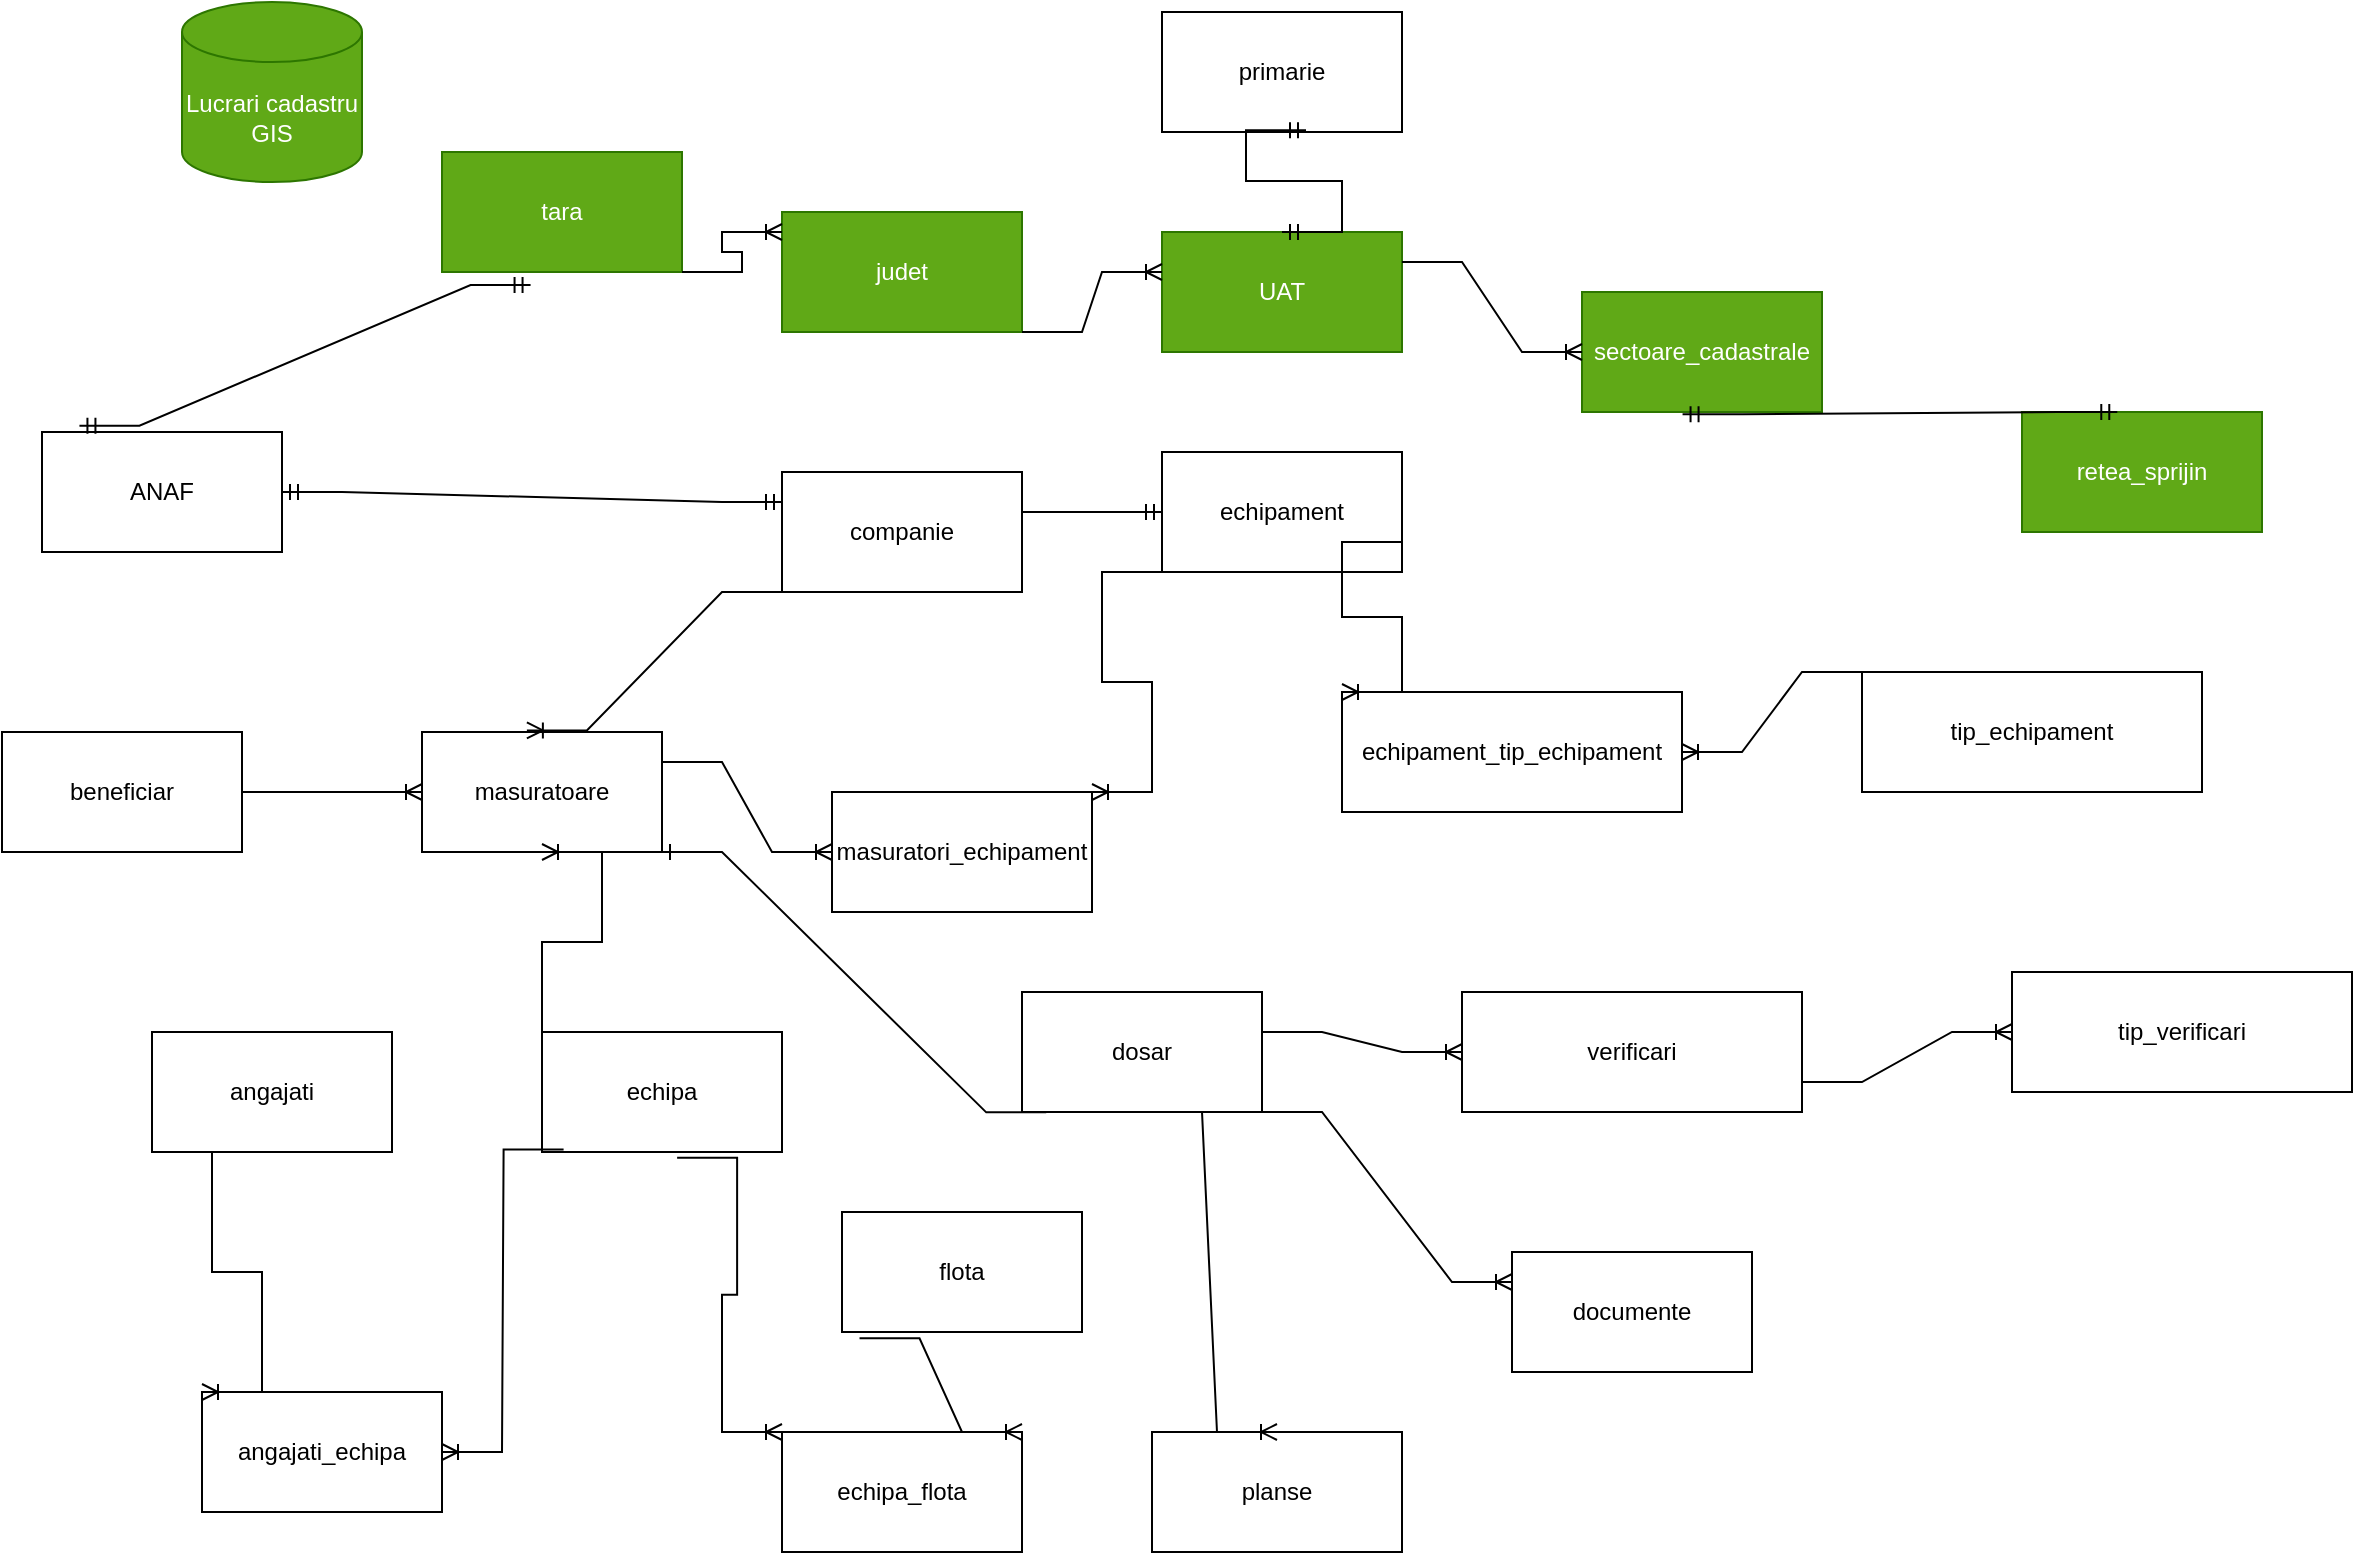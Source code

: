 <mxfile version="22.0.8" type="github" pages="2">
  <diagram name="Page-1" id="1NdPhYnojbXSQFUqDI4X">
    <mxGraphModel dx="2402" dy="846" grid="1" gridSize="10" guides="1" tooltips="1" connect="1" arrows="1" fold="1" page="1" pageScale="1" pageWidth="850" pageHeight="1100" math="0" shadow="0">
      <root>
        <mxCell id="0" />
        <mxCell id="1" parent="0" />
        <mxCell id="Xo6_dHoNOGjja1znMz9w-1" value="Lucrari cadastru&lt;br&gt;GIS" style="shape=cylinder3;whiteSpace=wrap;html=1;boundedLbl=1;backgroundOutline=1;size=15;fillColor=#60a917;strokeColor=#2D7600;fontColor=#ffffff;" vertex="1" parent="1">
          <mxGeometry x="10" y="125" width="90" height="90" as="geometry" />
        </mxCell>
        <mxCell id="Xo6_dHoNOGjja1znMz9w-2" value="sectoare_cadastrale" style="rounded=0;whiteSpace=wrap;html=1;fillColor=#60a917;strokeColor=#2D7600;fontColor=#ffffff;" vertex="1" parent="1">
          <mxGeometry x="710" y="270" width="120" height="60" as="geometry" />
        </mxCell>
        <mxCell id="Xo6_dHoNOGjja1znMz9w-3" value="retea_sprijin" style="rounded=0;whiteSpace=wrap;html=1;fillColor=#60a917;fontColor=#ffffff;strokeColor=#2D7600;" vertex="1" parent="1">
          <mxGeometry x="930" y="330" width="120" height="60" as="geometry" />
        </mxCell>
        <mxCell id="Xo6_dHoNOGjja1znMz9w-4" value="echipa" style="rounded=0;whiteSpace=wrap;html=1;" vertex="1" parent="1">
          <mxGeometry x="190" y="640" width="120" height="60" as="geometry" />
        </mxCell>
        <mxCell id="Xo6_dHoNOGjja1znMz9w-7" value="echipament" style="rounded=0;whiteSpace=wrap;html=1;" vertex="1" parent="1">
          <mxGeometry x="500" y="350" width="120" height="60" as="geometry" />
        </mxCell>
        <mxCell id="Xo6_dHoNOGjja1znMz9w-9" value="flota" style="rounded=0;whiteSpace=wrap;html=1;" vertex="1" parent="1">
          <mxGeometry x="340" y="730" width="120" height="60" as="geometry" />
        </mxCell>
        <mxCell id="Xo6_dHoNOGjja1znMz9w-10" value="documente" style="rounded=0;whiteSpace=wrap;html=1;" vertex="1" parent="1">
          <mxGeometry x="675" y="750" width="120" height="60" as="geometry" />
        </mxCell>
        <mxCell id="Xo6_dHoNOGjja1znMz9w-11" value="masuratoare" style="rounded=0;whiteSpace=wrap;html=1;" vertex="1" parent="1">
          <mxGeometry x="130" y="490" width="120" height="60" as="geometry" />
        </mxCell>
        <mxCell id="Xo6_dHoNOGjja1znMz9w-13" value="primarie" style="rounded=0;whiteSpace=wrap;html=1;" vertex="1" parent="1">
          <mxGeometry x="500" y="130" width="120" height="60" as="geometry" />
        </mxCell>
        <mxCell id="Xo6_dHoNOGjja1znMz9w-15" value="dosar" style="rounded=0;whiteSpace=wrap;html=1;" vertex="1" parent="1">
          <mxGeometry x="430" y="620" width="120" height="60" as="geometry" />
        </mxCell>
        <mxCell id="Xo6_dHoNOGjja1znMz9w-16" value="angajati" style="rounded=0;whiteSpace=wrap;html=1;" vertex="1" parent="1">
          <mxGeometry x="-5" y="640" width="120" height="60" as="geometry" />
        </mxCell>
        <mxCell id="Xo6_dHoNOGjja1znMz9w-17" value="planse" style="rounded=0;whiteSpace=wrap;html=1;" vertex="1" parent="1">
          <mxGeometry x="495" y="840" width="125" height="60" as="geometry" />
        </mxCell>
        <mxCell id="Xo6_dHoNOGjja1znMz9w-21" value="UAT" style="rounded=0;whiteSpace=wrap;html=1;fillColor=#60a917;fontColor=#ffffff;strokeColor=#2D7600;" vertex="1" parent="1">
          <mxGeometry x="500" y="240" width="120" height="60" as="geometry" />
        </mxCell>
        <mxCell id="Xo6_dHoNOGjja1znMz9w-23" value="judet" style="rounded=0;whiteSpace=wrap;html=1;fillColor=#60a917;fontColor=#ffffff;strokeColor=#2D7600;" vertex="1" parent="1">
          <mxGeometry x="310" y="230" width="120" height="60" as="geometry" />
        </mxCell>
        <mxCell id="Xo6_dHoNOGjja1znMz9w-27" value="tara" style="rounded=0;whiteSpace=wrap;html=1;fillColor=#60a917;fontColor=#ffffff;strokeColor=#2D7600;" vertex="1" parent="1">
          <mxGeometry x="140" y="200" width="120" height="60" as="geometry" />
        </mxCell>
        <mxCell id="Xo6_dHoNOGjja1znMz9w-31" value="" style="edgeStyle=entityRelationEdgeStyle;fontSize=12;html=1;endArrow=ERoneToMany;rounded=0;exitX=1;exitY=1;exitDx=0;exitDy=0;" edge="1" parent="1" source="Xo6_dHoNOGjja1znMz9w-27">
          <mxGeometry width="100" height="100" relative="1" as="geometry">
            <mxPoint x="210" y="340" as="sourcePoint" />
            <mxPoint x="310" y="240" as="targetPoint" />
            <Array as="points">
              <mxPoint x="120" y="120" />
            </Array>
          </mxGeometry>
        </mxCell>
        <mxCell id="Xo6_dHoNOGjja1znMz9w-34" value="" style="edgeStyle=entityRelationEdgeStyle;fontSize=12;html=1;endArrow=ERoneToMany;rounded=0;exitX=1;exitY=1;exitDx=0;exitDy=0;" edge="1" parent="1" source="Xo6_dHoNOGjja1znMz9w-23">
          <mxGeometry width="100" height="100" relative="1" as="geometry">
            <mxPoint x="400" y="360" as="sourcePoint" />
            <mxPoint x="500" y="260" as="targetPoint" />
            <Array as="points">
              <mxPoint x="480" y="200" />
            </Array>
          </mxGeometry>
        </mxCell>
        <mxCell id="Xo6_dHoNOGjja1znMz9w-35" value="" style="edgeStyle=entityRelationEdgeStyle;fontSize=12;html=1;endArrow=ERoneToMany;rounded=0;exitX=1;exitY=0.25;exitDx=0;exitDy=0;" edge="1" parent="1" source="Xo6_dHoNOGjja1znMz9w-21">
          <mxGeometry width="100" height="100" relative="1" as="geometry">
            <mxPoint x="610" y="400" as="sourcePoint" />
            <mxPoint x="710" y="300" as="targetPoint" />
            <Array as="points">
              <mxPoint x="870" y="280" />
              <mxPoint x="870" y="270" />
            </Array>
          </mxGeometry>
        </mxCell>
        <mxCell id="Xo6_dHoNOGjja1znMz9w-40" value="companie" style="rounded=0;whiteSpace=wrap;html=1;" vertex="1" parent="1">
          <mxGeometry x="310" y="360" width="120" height="60" as="geometry" />
        </mxCell>
        <mxCell id="Xo6_dHoNOGjja1znMz9w-45" value="ANAF" style="rounded=0;whiteSpace=wrap;html=1;" vertex="1" parent="1">
          <mxGeometry x="-60" y="340" width="120" height="60" as="geometry" />
        </mxCell>
        <mxCell id="Xo6_dHoNOGjja1znMz9w-49" value="" style="edgeStyle=entityRelationEdgeStyle;fontSize=12;html=1;endArrow=ERmandOne;rounded=0;entryX=0;entryY=0.5;entryDx=0;entryDy=0;" edge="1" parent="1" target="Xo6_dHoNOGjja1znMz9w-7">
          <mxGeometry width="100" height="100" relative="1" as="geometry">
            <mxPoint x="430" y="380" as="sourcePoint" />
            <mxPoint x="320" y="389.5" as="targetPoint" />
            <Array as="points">
              <mxPoint x="480" y="380" />
              <mxPoint x="470" y="390" />
            </Array>
          </mxGeometry>
        </mxCell>
        <mxCell id="Xo6_dHoNOGjja1znMz9w-52" value="" style="edgeStyle=entityRelationEdgeStyle;fontSize=12;html=1;endArrow=ERoneToMany;rounded=0;entryX=0.437;entryY=-0.013;entryDx=0;entryDy=0;entryPerimeter=0;exitX=0;exitY=1;exitDx=0;exitDy=0;" edge="1" parent="1" source="Xo6_dHoNOGjja1znMz9w-40" target="Xo6_dHoNOGjja1znMz9w-11">
          <mxGeometry width="100" height="100" relative="1" as="geometry">
            <mxPoint x="370" y="450" as="sourcePoint" />
            <mxPoint x="470" y="350" as="targetPoint" />
          </mxGeometry>
        </mxCell>
        <mxCell id="Xo6_dHoNOGjja1znMz9w-53" value="masuratori_echipament" style="rounded=0;whiteSpace=wrap;html=1;" vertex="1" parent="1">
          <mxGeometry x="335" y="520" width="130" height="60" as="geometry" />
        </mxCell>
        <mxCell id="Xo6_dHoNOGjja1znMz9w-55" value="" style="edgeStyle=entityRelationEdgeStyle;fontSize=12;html=1;endArrow=ERoneToMany;rounded=0;entryX=0;entryY=0.5;entryDx=0;entryDy=0;exitX=1;exitY=0.25;exitDx=0;exitDy=0;" edge="1" parent="1" source="Xo6_dHoNOGjja1znMz9w-11" target="Xo6_dHoNOGjja1znMz9w-53">
          <mxGeometry width="100" height="100" relative="1" as="geometry">
            <mxPoint x="370" y="450" as="sourcePoint" />
            <mxPoint x="470" y="350" as="targetPoint" />
          </mxGeometry>
        </mxCell>
        <mxCell id="Xo6_dHoNOGjja1znMz9w-56" value="" style="edgeStyle=entityRelationEdgeStyle;fontSize=12;html=1;endArrow=ERoneToMany;rounded=0;entryX=1;entryY=0;entryDx=0;entryDy=0;exitX=0;exitY=1;exitDx=0;exitDy=0;" edge="1" parent="1" source="Xo6_dHoNOGjja1znMz9w-7" target="Xo6_dHoNOGjja1znMz9w-53">
          <mxGeometry width="100" height="100" relative="1" as="geometry">
            <mxPoint x="370" y="450" as="sourcePoint" />
            <mxPoint x="470" y="350" as="targetPoint" />
            <Array as="points">
              <mxPoint x="440" y="480" />
              <mxPoint x="440" y="480" />
            </Array>
          </mxGeometry>
        </mxCell>
        <mxCell id="Xo6_dHoNOGjja1znMz9w-58" value="angajati_echipa" style="rounded=0;whiteSpace=wrap;html=1;" vertex="1" parent="1">
          <mxGeometry x="20" y="820" width="120" height="60" as="geometry" />
        </mxCell>
        <mxCell id="Xo6_dHoNOGjja1znMz9w-62" value="" style="edgeStyle=entityRelationEdgeStyle;fontSize=12;html=1;endArrow=ERoneToMany;rounded=0;entryX=0.5;entryY=1;entryDx=0;entryDy=0;exitX=0.25;exitY=0;exitDx=0;exitDy=0;" edge="1" parent="1" source="Xo6_dHoNOGjja1znMz9w-4" target="Xo6_dHoNOGjja1znMz9w-11">
          <mxGeometry width="100" height="100" relative="1" as="geometry">
            <mxPoint x="370" y="790" as="sourcePoint" />
            <mxPoint x="470" y="690" as="targetPoint" />
          </mxGeometry>
        </mxCell>
        <mxCell id="Xo6_dHoNOGjja1znMz9w-64" value="" style="edgeStyle=entityRelationEdgeStyle;fontSize=12;html=1;endArrow=ERoneToMany;rounded=0;exitX=0.5;exitY=1;exitDx=0;exitDy=0;entryX=0;entryY=0;entryDx=0;entryDy=0;" edge="1" parent="1" source="Xo6_dHoNOGjja1znMz9w-16" target="Xo6_dHoNOGjja1znMz9w-58">
          <mxGeometry width="100" height="100" relative="1" as="geometry">
            <mxPoint x="370" y="790" as="sourcePoint" />
            <mxPoint x="120" y="790" as="targetPoint" />
          </mxGeometry>
        </mxCell>
        <mxCell id="Xo6_dHoNOGjja1znMz9w-66" value="" style="edgeStyle=entityRelationEdgeStyle;fontSize=12;html=1;endArrow=ERoneToMany;rounded=0;exitX=0.09;exitY=0.98;exitDx=0;exitDy=0;exitPerimeter=0;entryX=1;entryY=0.5;entryDx=0;entryDy=0;" edge="1" parent="1" source="Xo6_dHoNOGjja1znMz9w-4" target="Xo6_dHoNOGjja1znMz9w-58">
          <mxGeometry width="100" height="100" relative="1" as="geometry">
            <mxPoint x="370" y="790" as="sourcePoint" />
            <mxPoint x="470" y="690" as="targetPoint" />
            <Array as="points">
              <mxPoint x="210" y="759" />
            </Array>
          </mxGeometry>
        </mxCell>
        <mxCell id="Xo6_dHoNOGjja1znMz9w-67" value="echipa_flota" style="rounded=0;whiteSpace=wrap;html=1;" vertex="1" parent="1">
          <mxGeometry x="310" y="840" width="120" height="60" as="geometry" />
        </mxCell>
        <mxCell id="Xo6_dHoNOGjja1znMz9w-69" value="" style="edgeStyle=entityRelationEdgeStyle;fontSize=12;html=1;endArrow=ERoneToMany;rounded=0;entryX=0;entryY=0;entryDx=0;entryDy=0;exitX=0.563;exitY=1.047;exitDx=0;exitDy=0;exitPerimeter=0;" edge="1" parent="1" source="Xo6_dHoNOGjja1znMz9w-4" target="Xo6_dHoNOGjja1znMz9w-67">
          <mxGeometry width="100" height="100" relative="1" as="geometry">
            <mxPoint x="370" y="790" as="sourcePoint" />
            <mxPoint x="470" y="690" as="targetPoint" />
          </mxGeometry>
        </mxCell>
        <mxCell id="Xo6_dHoNOGjja1znMz9w-70" value="" style="edgeStyle=entityRelationEdgeStyle;fontSize=12;html=1;endArrow=ERoneToMany;rounded=0;entryX=1;entryY=0;entryDx=0;entryDy=0;exitX=0.073;exitY=1.053;exitDx=0;exitDy=0;exitPerimeter=0;" edge="1" parent="1" source="Xo6_dHoNOGjja1znMz9w-9" target="Xo6_dHoNOGjja1znMz9w-67">
          <mxGeometry width="100" height="100" relative="1" as="geometry">
            <mxPoint x="370" y="790" as="sourcePoint" />
            <mxPoint x="470" y="690" as="targetPoint" />
          </mxGeometry>
        </mxCell>
        <mxCell id="Xo6_dHoNOGjja1znMz9w-71" value="" style="edgeStyle=entityRelationEdgeStyle;fontSize=12;html=1;endArrow=ERmandOne;startArrow=ERmandOne;rounded=0;entryX=0.419;entryY=1.019;entryDx=0;entryDy=0;entryPerimeter=0;exitX=0.397;exitY=0.001;exitDx=0;exitDy=0;exitPerimeter=0;" edge="1" parent="1" source="Xo6_dHoNOGjja1znMz9w-3" target="Xo6_dHoNOGjja1znMz9w-2">
          <mxGeometry width="100" height="100" relative="1" as="geometry">
            <mxPoint x="370" y="560" as="sourcePoint" />
            <mxPoint x="470" y="460" as="targetPoint" />
          </mxGeometry>
        </mxCell>
        <mxCell id="Xo6_dHoNOGjja1znMz9w-72" value="" style="edgeStyle=entityRelationEdgeStyle;fontSize=12;html=1;endArrow=ERmandOne;startArrow=ERmandOne;rounded=0;entryX=0.369;entryY=1.108;entryDx=0;entryDy=0;entryPerimeter=0;exitX=0.156;exitY=-0.052;exitDx=0;exitDy=0;exitPerimeter=0;" edge="1" parent="1" source="Xo6_dHoNOGjja1znMz9w-45" target="Xo6_dHoNOGjja1znMz9w-27">
          <mxGeometry width="100" height="100" relative="1" as="geometry">
            <mxPoint x="370" y="560" as="sourcePoint" />
            <mxPoint x="470" y="460" as="targetPoint" />
          </mxGeometry>
        </mxCell>
        <mxCell id="Xo6_dHoNOGjja1znMz9w-104" value="" style="edgeStyle=entityRelationEdgeStyle;fontSize=12;html=1;endArrow=ERmandOne;startArrow=ERmandOne;rounded=0;entryX=0.6;entryY=0.985;entryDx=0;entryDy=0;entryPerimeter=0;exitX=0.5;exitY=0;exitDx=0;exitDy=0;" edge="1" parent="1" source="Xo6_dHoNOGjja1znMz9w-21" target="Xo6_dHoNOGjja1znMz9w-13">
          <mxGeometry width="100" height="100" relative="1" as="geometry">
            <mxPoint x="410" y="370" as="sourcePoint" />
            <mxPoint x="510" y="270" as="targetPoint" />
          </mxGeometry>
        </mxCell>
        <mxCell id="DS5xvblMA2E8K1Jw77lr-32" value="beneficiar" style="rounded=0;whiteSpace=wrap;html=1;" vertex="1" parent="1">
          <mxGeometry x="-80" y="490" width="120" height="60" as="geometry" />
        </mxCell>
        <mxCell id="DS5xvblMA2E8K1Jw77lr-33" value="" style="edgeStyle=entityRelationEdgeStyle;fontSize=12;html=1;endArrow=ERoneToMany;rounded=0;exitX=1;exitY=0.5;exitDx=0;exitDy=0;entryX=0;entryY=0.5;entryDx=0;entryDy=0;" edge="1" parent="1" source="DS5xvblMA2E8K1Jw77lr-32" target="Xo6_dHoNOGjja1znMz9w-11">
          <mxGeometry width="100" height="100" relative="1" as="geometry">
            <mxPoint x="410" y="710" as="sourcePoint" />
            <mxPoint x="510" y="610" as="targetPoint" />
          </mxGeometry>
        </mxCell>
        <mxCell id="DS5xvblMA2E8K1Jw77lr-34" value="echipament_tip_echipament" style="rounded=0;whiteSpace=wrap;html=1;" vertex="1" parent="1">
          <mxGeometry x="590" y="470" width="170" height="60" as="geometry" />
        </mxCell>
        <mxCell id="DS5xvblMA2E8K1Jw77lr-35" value="tip_echipament" style="rounded=0;whiteSpace=wrap;html=1;" vertex="1" parent="1">
          <mxGeometry x="850" y="460" width="170" height="60" as="geometry" />
        </mxCell>
        <mxCell id="DS5xvblMA2E8K1Jw77lr-39" value="" style="edgeStyle=entityRelationEdgeStyle;fontSize=12;html=1;endArrow=ERoneToMany;rounded=0;entryX=0;entryY=0;entryDx=0;entryDy=0;exitX=1;exitY=0.75;exitDx=0;exitDy=0;" edge="1" parent="1" source="Xo6_dHoNOGjja1znMz9w-7" target="DS5xvblMA2E8K1Jw77lr-34">
          <mxGeometry width="100" height="100" relative="1" as="geometry">
            <mxPoint x="410" y="460" as="sourcePoint" />
            <mxPoint x="510" y="360" as="targetPoint" />
          </mxGeometry>
        </mxCell>
        <mxCell id="DS5xvblMA2E8K1Jw77lr-40" value="" style="edgeStyle=entityRelationEdgeStyle;fontSize=12;html=1;endArrow=ERoneToMany;rounded=0;entryX=1;entryY=0.5;entryDx=0;entryDy=0;exitX=0;exitY=0;exitDx=0;exitDy=0;" edge="1" parent="1" source="DS5xvblMA2E8K1Jw77lr-35" target="DS5xvblMA2E8K1Jw77lr-34">
          <mxGeometry width="100" height="100" relative="1" as="geometry">
            <mxPoint x="410" y="460" as="sourcePoint" />
            <mxPoint x="510" y="360" as="targetPoint" />
          </mxGeometry>
        </mxCell>
        <mxCell id="DS5xvblMA2E8K1Jw77lr-43" value="verificari" style="rounded=0;whiteSpace=wrap;html=1;" vertex="1" parent="1">
          <mxGeometry x="650" y="620" width="170" height="60" as="geometry" />
        </mxCell>
        <mxCell id="DS5xvblMA2E8K1Jw77lr-45" value="" style="edgeStyle=entityRelationEdgeStyle;fontSize=12;html=1;endArrow=ERmandOne;startArrow=ERmandOne;rounded=0;exitX=1;exitY=0.5;exitDx=0;exitDy=0;entryX=0;entryY=0.25;entryDx=0;entryDy=0;" edge="1" parent="1" source="Xo6_dHoNOGjja1znMz9w-45" target="Xo6_dHoNOGjja1znMz9w-40">
          <mxGeometry width="100" height="100" relative="1" as="geometry">
            <mxPoint x="410" y="310" as="sourcePoint" />
            <mxPoint x="510" y="210" as="targetPoint" />
          </mxGeometry>
        </mxCell>
        <mxCell id="DS5xvblMA2E8K1Jw77lr-46" value="" style="edgeStyle=entityRelationEdgeStyle;fontSize=12;html=1;endArrow=ERone;endFill=1;rounded=0;entryX=1;entryY=1;entryDx=0;entryDy=0;exitX=0.101;exitY=1.003;exitDx=0;exitDy=0;exitPerimeter=0;" edge="1" parent="1" source="Xo6_dHoNOGjja1znMz9w-15" target="Xo6_dHoNOGjja1znMz9w-11">
          <mxGeometry width="100" height="100" relative="1" as="geometry">
            <mxPoint x="410" y="820" as="sourcePoint" />
            <mxPoint x="510" y="720" as="targetPoint" />
          </mxGeometry>
        </mxCell>
        <mxCell id="DS5xvblMA2E8K1Jw77lr-47" value="tip_verificari" style="rounded=0;whiteSpace=wrap;html=1;" vertex="1" parent="1">
          <mxGeometry x="925" y="610" width="170" height="60" as="geometry" />
        </mxCell>
        <mxCell id="DS5xvblMA2E8K1Jw77lr-48" value="" style="edgeStyle=entityRelationEdgeStyle;fontSize=12;html=1;endArrow=ERoneToMany;rounded=0;entryX=0;entryY=0.5;entryDx=0;entryDy=0;" edge="1" parent="1" target="DS5xvblMA2E8K1Jw77lr-43">
          <mxGeometry width="100" height="100" relative="1" as="geometry">
            <mxPoint x="550" y="640" as="sourcePoint" />
            <mxPoint x="510" y="720" as="targetPoint" />
          </mxGeometry>
        </mxCell>
        <mxCell id="DS5xvblMA2E8K1Jw77lr-50" value="" style="edgeStyle=entityRelationEdgeStyle;fontSize=12;html=1;endArrow=ERoneToMany;rounded=0;entryX=0;entryY=0.5;entryDx=0;entryDy=0;exitX=1;exitY=0.75;exitDx=0;exitDy=0;" edge="1" parent="1" source="DS5xvblMA2E8K1Jw77lr-43" target="DS5xvblMA2E8K1Jw77lr-47">
          <mxGeometry width="100" height="100" relative="1" as="geometry">
            <mxPoint x="830" y="670" as="sourcePoint" />
            <mxPoint x="510" y="720" as="targetPoint" />
          </mxGeometry>
        </mxCell>
        <mxCell id="DS5xvblMA2E8K1Jw77lr-51" value="" style="edgeStyle=entityRelationEdgeStyle;fontSize=12;html=1;endArrow=ERoneToMany;rounded=0;exitX=1;exitY=1;exitDx=0;exitDy=0;entryX=0;entryY=0.25;entryDx=0;entryDy=0;" edge="1" parent="1" source="Xo6_dHoNOGjja1znMz9w-15" target="Xo6_dHoNOGjja1znMz9w-10">
          <mxGeometry width="100" height="100" relative="1" as="geometry">
            <mxPoint x="410" y="1080" as="sourcePoint" />
            <mxPoint x="510" y="980" as="targetPoint" />
            <Array as="points">
              <mxPoint x="520" y="680" />
            </Array>
          </mxGeometry>
        </mxCell>
        <mxCell id="DS5xvblMA2E8K1Jw77lr-52" value="" style="edgeStyle=entityRelationEdgeStyle;fontSize=12;html=1;endArrow=ERoneToMany;rounded=0;entryX=0.5;entryY=0;entryDx=0;entryDy=0;exitX=0.5;exitY=1;exitDx=0;exitDy=0;" edge="1" parent="1" source="Xo6_dHoNOGjja1znMz9w-15" target="Xo6_dHoNOGjja1znMz9w-17">
          <mxGeometry width="100" height="100" relative="1" as="geometry">
            <mxPoint x="410" y="820" as="sourcePoint" />
            <mxPoint x="510" y="720" as="targetPoint" />
          </mxGeometry>
        </mxCell>
      </root>
    </mxGraphModel>
  </diagram>
  <diagram name="Copy of Page-1" id="fwgtqsH3zWwKycMYhNr2">
    <mxGraphModel dx="1009" dy="550" grid="1" gridSize="10" guides="1" tooltips="1" connect="1" arrows="1" fold="1" page="1" pageScale="1" pageWidth="850" pageHeight="1100" math="0" shadow="0">
      <root>
        <mxCell id="dtH1eUsh7HivQAgph3Ek-0" />
        <mxCell id="dtH1eUsh7HivQAgph3Ek-1" parent="dtH1eUsh7HivQAgph3Ek-0" />
        <mxCell id="dtH1eUsh7HivQAgph3Ek-2" value="Lucrari cadastru&lt;br&gt;GIS" style="shape=cylinder3;whiteSpace=wrap;html=1;boundedLbl=1;backgroundOutline=1;size=15;fillColor=#60a917;strokeColor=#2D7600;fontColor=#ffffff;" vertex="1" parent="dtH1eUsh7HivQAgph3Ek-1">
          <mxGeometry x="10" y="125" width="90" height="90" as="geometry" />
        </mxCell>
        <mxCell id="dtH1eUsh7HivQAgph3Ek-3" value="sectoare_cadastrale" style="rounded=0;whiteSpace=wrap;html=1;fillColor=#60a917;strokeColor=#2D7600;fontColor=#ffffff;" vertex="1" parent="dtH1eUsh7HivQAgph3Ek-1">
          <mxGeometry x="710" y="280" width="120" height="60" as="geometry" />
        </mxCell>
        <mxCell id="dtH1eUsh7HivQAgph3Ek-4" value="retea_sprijin" style="rounded=0;whiteSpace=wrap;html=1;" vertex="1" parent="dtH1eUsh7HivQAgph3Ek-1">
          <mxGeometry x="670" y="420" width="120" height="60" as="geometry" />
        </mxCell>
        <mxCell id="dtH1eUsh7HivQAgph3Ek-5" value="echipa" style="rounded=0;whiteSpace=wrap;html=1;" vertex="1" parent="dtH1eUsh7HivQAgph3Ek-1">
          <mxGeometry x="220" y="700" width="120" height="60" as="geometry" />
        </mxCell>
        <mxCell id="dtH1eUsh7HivQAgph3Ek-6" value="angajati" style="rounded=0;whiteSpace=wrap;html=1;" vertex="1" parent="dtH1eUsh7HivQAgph3Ek-1">
          <mxGeometry x="310" y="1280" width="120" height="60" as="geometry" />
        </mxCell>
        <mxCell id="dtH1eUsh7HivQAgph3Ek-7" value="echipament" style="rounded=0;whiteSpace=wrap;html=1;" vertex="1" parent="dtH1eUsh7HivQAgph3Ek-1">
          <mxGeometry x="500" y="350" width="120" height="60" as="geometry" />
        </mxCell>
        <mxCell id="dtH1eUsh7HivQAgph3Ek-8" value="hardware" style="rounded=0;whiteSpace=wrap;html=1;" vertex="1" parent="dtH1eUsh7HivQAgph3Ek-1">
          <mxGeometry x="20" y="1240" width="120" height="60" as="geometry" />
        </mxCell>
        <mxCell id="dtH1eUsh7HivQAgph3Ek-9" value="flota" style="rounded=0;whiteSpace=wrap;html=1;" vertex="1" parent="dtH1eUsh7HivQAgph3Ek-1">
          <mxGeometry x="430" y="690" width="120" height="60" as="geometry" />
        </mxCell>
        <mxCell id="dtH1eUsh7HivQAgph3Ek-10" value="documente" style="rounded=0;whiteSpace=wrap;html=1;" vertex="1" parent="dtH1eUsh7HivQAgph3Ek-1">
          <mxGeometry x="430" y="1320" width="120" height="60" as="geometry" />
        </mxCell>
        <mxCell id="dtH1eUsh7HivQAgph3Ek-11" value="masuratoare" style="rounded=0;whiteSpace=wrap;html=1;" vertex="1" parent="dtH1eUsh7HivQAgph3Ek-1">
          <mxGeometry x="140" y="470" width="120" height="60" as="geometry" />
        </mxCell>
        <mxCell id="dtH1eUsh7HivQAgph3Ek-12" value="proprietar" style="rounded=0;whiteSpace=wrap;html=1;" vertex="1" parent="dtH1eUsh7HivQAgph3Ek-1">
          <mxGeometry x="340" y="1390" width="120" height="60" as="geometry" />
        </mxCell>
        <mxCell id="dtH1eUsh7HivQAgph3Ek-13" value="primarie" style="rounded=0;whiteSpace=wrap;html=1;" vertex="1" parent="dtH1eUsh7HivQAgph3Ek-1">
          <mxGeometry x="500" y="130" width="120" height="60" as="geometry" />
        </mxCell>
        <mxCell id="dtH1eUsh7HivQAgph3Ek-14" value="software" style="rounded=0;whiteSpace=wrap;html=1;" vertex="1" parent="dtH1eUsh7HivQAgph3Ek-1">
          <mxGeometry x="460" y="1220" width="120" height="60" as="geometry" />
        </mxCell>
        <mxCell id="dtH1eUsh7HivQAgph3Ek-15" value="dosar" style="rounded=0;whiteSpace=wrap;html=1;" vertex="1" parent="dtH1eUsh7HivQAgph3Ek-1">
          <mxGeometry x="50" y="1360" width="120" height="60" as="geometry" />
        </mxCell>
        <mxCell id="dtH1eUsh7HivQAgph3Ek-16" value="angajati" style="rounded=0;whiteSpace=wrap;html=1;" vertex="1" parent="dtH1eUsh7HivQAgph3Ek-1">
          <mxGeometry x="50" y="640" width="120" height="60" as="geometry" />
        </mxCell>
        <mxCell id="dtH1eUsh7HivQAgph3Ek-17" value="planse" style="rounded=0;whiteSpace=wrap;html=1;" vertex="1" parent="dtH1eUsh7HivQAgph3Ek-1">
          <mxGeometry x="170" y="1280" width="120" height="60" as="geometry" />
        </mxCell>
        <mxCell id="dtH1eUsh7HivQAgph3Ek-18" value="respingeri" style="rounded=0;whiteSpace=wrap;html=1;" vertex="1" parent="dtH1eUsh7HivQAgph3Ek-1">
          <mxGeometry x="590" y="1430" width="120" height="60" as="geometry" />
        </mxCell>
        <mxCell id="dtH1eUsh7HivQAgph3Ek-19" value="completari" style="rounded=0;whiteSpace=wrap;html=1;" vertex="1" parent="dtH1eUsh7HivQAgph3Ek-1">
          <mxGeometry x="600" y="1220" width="120" height="60" as="geometry" />
        </mxCell>
        <mxCell id="dtH1eUsh7HivQAgph3Ek-20" value="contestatii" style="rounded=0;whiteSpace=wrap;html=1;" vertex="1" parent="dtH1eUsh7HivQAgph3Ek-1">
          <mxGeometry x="600" y="1310" width="120" height="60" as="geometry" />
        </mxCell>
        <mxCell id="dtH1eUsh7HivQAgph3Ek-21" value="UAT" style="rounded=0;whiteSpace=wrap;html=1;fillColor=#60a917;fontColor=#ffffff;strokeColor=#2D7600;" vertex="1" parent="dtH1eUsh7HivQAgph3Ek-1">
          <mxGeometry x="500" y="240" width="120" height="60" as="geometry" />
        </mxCell>
        <mxCell id="dtH1eUsh7HivQAgph3Ek-22" value="judet" style="rounded=0;whiteSpace=wrap;html=1;fillColor=#60a917;fontColor=#ffffff;strokeColor=#2D7600;" vertex="1" parent="dtH1eUsh7HivQAgph3Ek-1">
          <mxGeometry x="310" y="230" width="120" height="60" as="geometry" />
        </mxCell>
        <mxCell id="dtH1eUsh7HivQAgph3Ek-23" value="tara" style="rounded=0;whiteSpace=wrap;html=1;fillColor=#60a917;fontColor=#ffffff;strokeColor=#2D7600;" vertex="1" parent="dtH1eUsh7HivQAgph3Ek-1">
          <mxGeometry x="140" y="200" width="120" height="60" as="geometry" />
        </mxCell>
        <mxCell id="dtH1eUsh7HivQAgph3Ek-24" value="" style="edgeStyle=entityRelationEdgeStyle;fontSize=12;html=1;endArrow=ERoneToMany;rounded=0;exitX=1;exitY=1;exitDx=0;exitDy=0;" edge="1" parent="dtH1eUsh7HivQAgph3Ek-1" source="dtH1eUsh7HivQAgph3Ek-23">
          <mxGeometry width="100" height="100" relative="1" as="geometry">
            <mxPoint x="210" y="340" as="sourcePoint" />
            <mxPoint x="310" y="240" as="targetPoint" />
            <Array as="points">
              <mxPoint x="120" y="120" />
            </Array>
          </mxGeometry>
        </mxCell>
        <mxCell id="dtH1eUsh7HivQAgph3Ek-25" value="" style="edgeStyle=entityRelationEdgeStyle;fontSize=12;html=1;endArrow=ERoneToMany;rounded=0;exitX=1;exitY=1;exitDx=0;exitDy=0;" edge="1" parent="dtH1eUsh7HivQAgph3Ek-1" source="dtH1eUsh7HivQAgph3Ek-22">
          <mxGeometry width="100" height="100" relative="1" as="geometry">
            <mxPoint x="400" y="360" as="sourcePoint" />
            <mxPoint x="500" y="260" as="targetPoint" />
            <Array as="points">
              <mxPoint x="480" y="200" />
            </Array>
          </mxGeometry>
        </mxCell>
        <mxCell id="dtH1eUsh7HivQAgph3Ek-26" value="" style="edgeStyle=entityRelationEdgeStyle;fontSize=12;html=1;endArrow=ERoneToMany;rounded=0;exitX=1;exitY=0.25;exitDx=0;exitDy=0;" edge="1" parent="dtH1eUsh7HivQAgph3Ek-1" source="dtH1eUsh7HivQAgph3Ek-21">
          <mxGeometry width="100" height="100" relative="1" as="geometry">
            <mxPoint x="610" y="400" as="sourcePoint" />
            <mxPoint x="710" y="300" as="targetPoint" />
            <Array as="points">
              <mxPoint x="870" y="280" />
              <mxPoint x="870" y="270" />
            </Array>
          </mxGeometry>
        </mxCell>
        <mxCell id="dtH1eUsh7HivQAgph3Ek-27" value="companie" style="rounded=0;whiteSpace=wrap;html=1;" vertex="1" parent="dtH1eUsh7HivQAgph3Ek-1">
          <mxGeometry x="310" y="350" width="120" height="60" as="geometry" />
        </mxCell>
        <mxCell id="dtH1eUsh7HivQAgph3Ek-28" value="ANAF" style="rounded=0;whiteSpace=wrap;html=1;" vertex="1" parent="dtH1eUsh7HivQAgph3Ek-1">
          <mxGeometry x="140" y="340" width="120" height="60" as="geometry" />
        </mxCell>
        <mxCell id="dtH1eUsh7HivQAgph3Ek-29" value="" style="edgeStyle=entityRelationEdgeStyle;fontSize=12;html=1;endArrow=ERmandOne;rounded=0;exitX=0.99;exitY=0.647;exitDx=0;exitDy=0;exitPerimeter=0;" edge="1" parent="dtH1eUsh7HivQAgph3Ek-1" source="dtH1eUsh7HivQAgph3Ek-28">
          <mxGeometry width="100" height="100" relative="1" as="geometry">
            <mxPoint x="270" y="380" as="sourcePoint" />
            <mxPoint x="310" y="379.5" as="targetPoint" />
          </mxGeometry>
        </mxCell>
        <mxCell id="dtH1eUsh7HivQAgph3Ek-30" value="" style="edgeStyle=entityRelationEdgeStyle;fontSize=12;html=1;endArrow=ERmandOne;rounded=0;entryX=0;entryY=0.5;entryDx=0;entryDy=0;" edge="1" parent="dtH1eUsh7HivQAgph3Ek-1" target="dtH1eUsh7HivQAgph3Ek-7">
          <mxGeometry width="100" height="100" relative="1" as="geometry">
            <mxPoint x="430" y="380" as="sourcePoint" />
            <mxPoint x="320" y="389.5" as="targetPoint" />
            <Array as="points">
              <mxPoint x="480" y="380" />
              <mxPoint x="470" y="390" />
            </Array>
          </mxGeometry>
        </mxCell>
        <mxCell id="dtH1eUsh7HivQAgph3Ek-31" value="" style="edgeStyle=entityRelationEdgeStyle;fontSize=12;html=1;endArrow=ERoneToMany;rounded=0;entryX=0.437;entryY=-0.013;entryDx=0;entryDy=0;entryPerimeter=0;exitX=0;exitY=1;exitDx=0;exitDy=0;" edge="1" parent="dtH1eUsh7HivQAgph3Ek-1" source="dtH1eUsh7HivQAgph3Ek-27" target="dtH1eUsh7HivQAgph3Ek-11">
          <mxGeometry width="100" height="100" relative="1" as="geometry">
            <mxPoint x="370" y="450" as="sourcePoint" />
            <mxPoint x="470" y="350" as="targetPoint" />
          </mxGeometry>
        </mxCell>
        <mxCell id="dtH1eUsh7HivQAgph3Ek-32" value="masuratori_echipament" style="rounded=0;whiteSpace=wrap;html=1;" vertex="1" parent="dtH1eUsh7HivQAgph3Ek-1">
          <mxGeometry x="310" y="470" width="130" height="60" as="geometry" />
        </mxCell>
        <mxCell id="dtH1eUsh7HivQAgph3Ek-33" value="" style="edgeStyle=entityRelationEdgeStyle;fontSize=12;html=1;endArrow=ERoneToMany;rounded=0;entryX=0;entryY=0.5;entryDx=0;entryDy=0;exitX=1;exitY=0.25;exitDx=0;exitDy=0;" edge="1" parent="dtH1eUsh7HivQAgph3Ek-1" source="dtH1eUsh7HivQAgph3Ek-11" target="dtH1eUsh7HivQAgph3Ek-32">
          <mxGeometry width="100" height="100" relative="1" as="geometry">
            <mxPoint x="370" y="450" as="sourcePoint" />
            <mxPoint x="470" y="350" as="targetPoint" />
          </mxGeometry>
        </mxCell>
        <mxCell id="dtH1eUsh7HivQAgph3Ek-34" value="" style="edgeStyle=entityRelationEdgeStyle;fontSize=12;html=1;endArrow=ERoneToMany;rounded=0;entryX=1;entryY=0;entryDx=0;entryDy=0;exitX=0;exitY=1;exitDx=0;exitDy=0;" edge="1" parent="dtH1eUsh7HivQAgph3Ek-1" source="dtH1eUsh7HivQAgph3Ek-7" target="dtH1eUsh7HivQAgph3Ek-32">
          <mxGeometry width="100" height="100" relative="1" as="geometry">
            <mxPoint x="370" y="450" as="sourcePoint" />
            <mxPoint x="470" y="350" as="targetPoint" />
            <Array as="points">
              <mxPoint x="440" y="480" />
              <mxPoint x="440" y="480" />
            </Array>
          </mxGeometry>
        </mxCell>
        <mxCell id="dtH1eUsh7HivQAgph3Ek-35" value="templates" style="rounded=0;whiteSpace=wrap;html=1;" vertex="1" parent="dtH1eUsh7HivQAgph3Ek-1">
          <mxGeometry x="20" y="1140" width="120" height="60" as="geometry" />
        </mxCell>
        <mxCell id="dtH1eUsh7HivQAgph3Ek-36" value="angajati_echipa" style="rounded=0;whiteSpace=wrap;html=1;" vertex="1" parent="dtH1eUsh7HivQAgph3Ek-1">
          <mxGeometry x="50" y="810" width="120" height="60" as="geometry" />
        </mxCell>
        <mxCell id="dtH1eUsh7HivQAgph3Ek-37" value="" style="edgeStyle=entityRelationEdgeStyle;fontSize=12;html=1;endArrow=ERoneToMany;rounded=0;entryX=0.5;entryY=1;entryDx=0;entryDy=0;exitX=0.25;exitY=0;exitDx=0;exitDy=0;" edge="1" parent="dtH1eUsh7HivQAgph3Ek-1" source="dtH1eUsh7HivQAgph3Ek-5" target="dtH1eUsh7HivQAgph3Ek-11">
          <mxGeometry width="100" height="100" relative="1" as="geometry">
            <mxPoint x="370" y="790" as="sourcePoint" />
            <mxPoint x="470" y="690" as="targetPoint" />
          </mxGeometry>
        </mxCell>
        <mxCell id="dtH1eUsh7HivQAgph3Ek-38" value="" style="edgeStyle=entityRelationEdgeStyle;fontSize=12;html=1;endArrow=ERoneToMany;rounded=0;exitX=0.5;exitY=1;exitDx=0;exitDy=0;entryX=0;entryY=0;entryDx=0;entryDy=0;" edge="1" parent="dtH1eUsh7HivQAgph3Ek-1" source="dtH1eUsh7HivQAgph3Ek-16" target="dtH1eUsh7HivQAgph3Ek-36">
          <mxGeometry width="100" height="100" relative="1" as="geometry">
            <mxPoint x="370" y="790" as="sourcePoint" />
            <mxPoint x="120" y="790" as="targetPoint" />
          </mxGeometry>
        </mxCell>
        <mxCell id="dtH1eUsh7HivQAgph3Ek-39" value="" style="edgeStyle=entityRelationEdgeStyle;fontSize=12;html=1;endArrow=ERoneToMany;rounded=0;exitX=0.09;exitY=0.98;exitDx=0;exitDy=0;exitPerimeter=0;entryX=1;entryY=0.5;entryDx=0;entryDy=0;" edge="1" parent="dtH1eUsh7HivQAgph3Ek-1" source="dtH1eUsh7HivQAgph3Ek-5" target="dtH1eUsh7HivQAgph3Ek-36">
          <mxGeometry width="100" height="100" relative="1" as="geometry">
            <mxPoint x="370" y="790" as="sourcePoint" />
            <mxPoint x="470" y="690" as="targetPoint" />
            <Array as="points">
              <mxPoint x="210" y="759" />
            </Array>
          </mxGeometry>
        </mxCell>
        <mxCell id="dtH1eUsh7HivQAgph3Ek-40" value="echipa_flota" style="rounded=0;whiteSpace=wrap;html=1;" vertex="1" parent="dtH1eUsh7HivQAgph3Ek-1">
          <mxGeometry x="290" y="800" width="120" height="60" as="geometry" />
        </mxCell>
        <mxCell id="dtH1eUsh7HivQAgph3Ek-41" value="" style="edgeStyle=entityRelationEdgeStyle;fontSize=12;html=1;endArrow=ERoneToMany;rounded=0;entryX=0;entryY=0;entryDx=0;entryDy=0;exitX=0.563;exitY=1.047;exitDx=0;exitDy=0;exitPerimeter=0;" edge="1" parent="dtH1eUsh7HivQAgph3Ek-1" source="dtH1eUsh7HivQAgph3Ek-5" target="dtH1eUsh7HivQAgph3Ek-40">
          <mxGeometry width="100" height="100" relative="1" as="geometry">
            <mxPoint x="370" y="790" as="sourcePoint" />
            <mxPoint x="470" y="690" as="targetPoint" />
          </mxGeometry>
        </mxCell>
        <mxCell id="dtH1eUsh7HivQAgph3Ek-42" value="" style="edgeStyle=entityRelationEdgeStyle;fontSize=12;html=1;endArrow=ERoneToMany;rounded=0;entryX=1;entryY=0;entryDx=0;entryDy=0;exitX=0.073;exitY=1.053;exitDx=0;exitDy=0;exitPerimeter=0;" edge="1" parent="dtH1eUsh7HivQAgph3Ek-1" source="dtH1eUsh7HivQAgph3Ek-9" target="dtH1eUsh7HivQAgph3Ek-40">
          <mxGeometry width="100" height="100" relative="1" as="geometry">
            <mxPoint x="370" y="790" as="sourcePoint" />
            <mxPoint x="470" y="690" as="targetPoint" />
          </mxGeometry>
        </mxCell>
        <mxCell id="dtH1eUsh7HivQAgph3Ek-43" value="" style="edgeStyle=entityRelationEdgeStyle;fontSize=12;html=1;endArrow=ERmandOne;startArrow=ERmandOne;rounded=0;entryX=0.419;entryY=1.019;entryDx=0;entryDy=0;entryPerimeter=0;exitX=0.397;exitY=0.001;exitDx=0;exitDy=0;exitPerimeter=0;" edge="1" parent="dtH1eUsh7HivQAgph3Ek-1" source="dtH1eUsh7HivQAgph3Ek-4" target="dtH1eUsh7HivQAgph3Ek-3">
          <mxGeometry width="100" height="100" relative="1" as="geometry">
            <mxPoint x="370" y="560" as="sourcePoint" />
            <mxPoint x="470" y="460" as="targetPoint" />
          </mxGeometry>
        </mxCell>
        <mxCell id="dtH1eUsh7HivQAgph3Ek-44" value="" style="edgeStyle=entityRelationEdgeStyle;fontSize=12;html=1;endArrow=ERmandOne;startArrow=ERmandOne;rounded=0;entryX=0.369;entryY=1.108;entryDx=0;entryDy=0;entryPerimeter=0;exitX=0.156;exitY=-0.052;exitDx=0;exitDy=0;exitPerimeter=0;" edge="1" parent="dtH1eUsh7HivQAgph3Ek-1" source="dtH1eUsh7HivQAgph3Ek-28" target="dtH1eUsh7HivQAgph3Ek-23">
          <mxGeometry width="100" height="100" relative="1" as="geometry">
            <mxPoint x="370" y="560" as="sourcePoint" />
            <mxPoint x="470" y="460" as="targetPoint" />
          </mxGeometry>
        </mxCell>
        <mxCell id="dtH1eUsh7HivQAgph3Ek-45" value="" style="edgeStyle=entityRelationEdgeStyle;fontSize=12;html=1;endArrow=ERmandOne;startArrow=ERmandOne;rounded=0;entryX=0.6;entryY=0.985;entryDx=0;entryDy=0;entryPerimeter=0;exitX=0.5;exitY=0;exitDx=0;exitDy=0;" edge="1" parent="dtH1eUsh7HivQAgph3Ek-1" source="dtH1eUsh7HivQAgph3Ek-21" target="dtH1eUsh7HivQAgph3Ek-13">
          <mxGeometry width="100" height="100" relative="1" as="geometry">
            <mxPoint x="410" y="370" as="sourcePoint" />
            <mxPoint x="510" y="270" as="targetPoint" />
          </mxGeometry>
        </mxCell>
      </root>
    </mxGraphModel>
  </diagram>
</mxfile>
